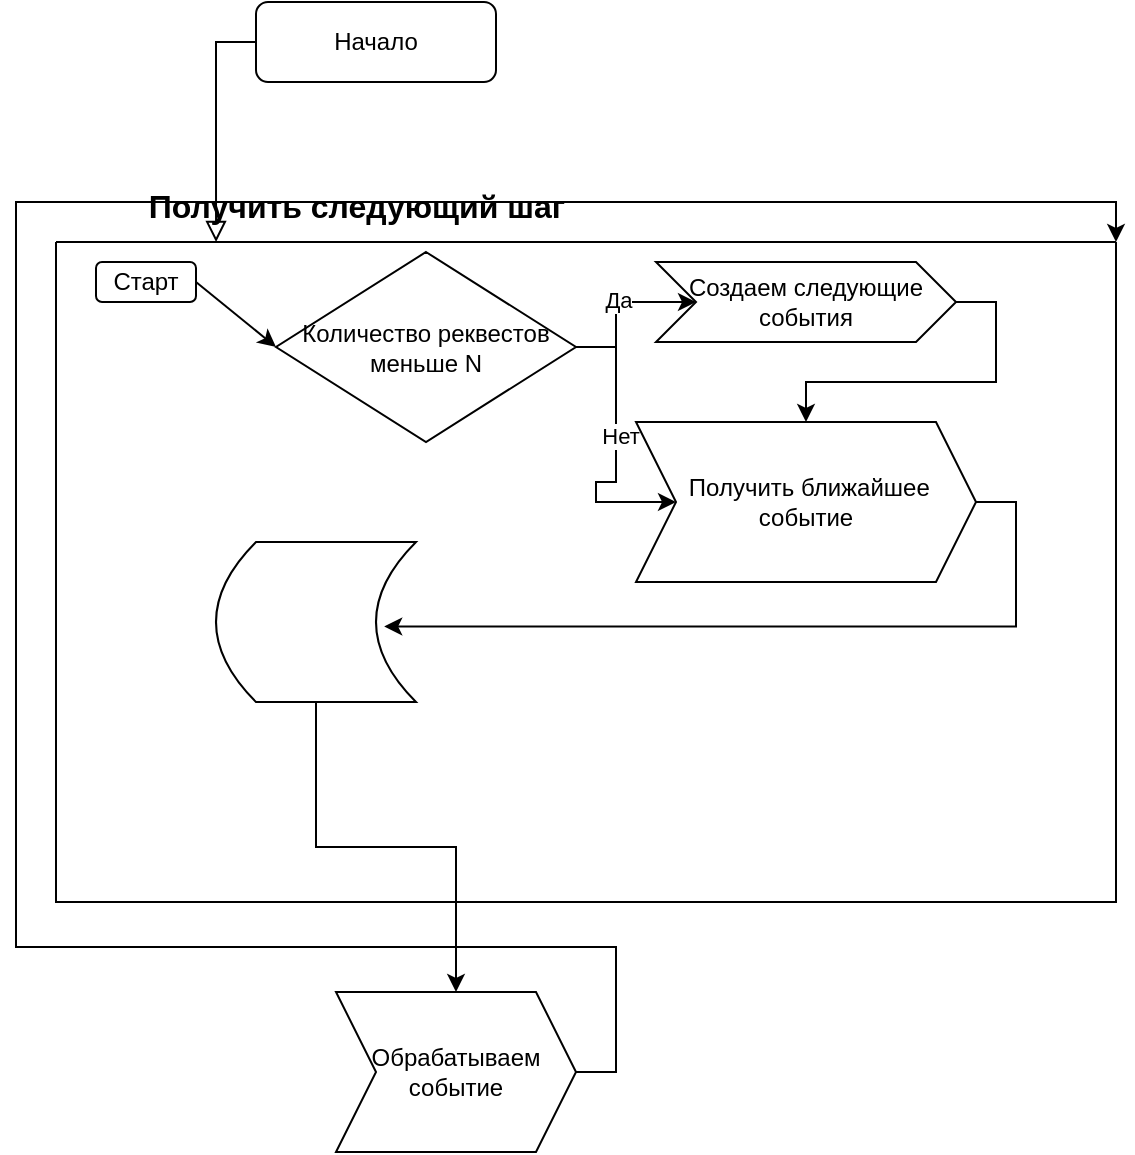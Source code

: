 <mxfile version="24.9.2">
  <diagram id="C5RBs43oDa-KdzZeNtuy" name="Page-1">
    <mxGraphModel dx="1274" dy="702" grid="1" gridSize="10" guides="1" tooltips="1" connect="1" arrows="1" fold="1" page="1" pageScale="1" pageWidth="827" pageHeight="1169" math="0" shadow="0">
      <root>
        <mxCell id="WIyWlLk6GJQsqaUBKTNV-0" />
        <mxCell id="WIyWlLk6GJQsqaUBKTNV-1" parent="WIyWlLk6GJQsqaUBKTNV-0" />
        <mxCell id="WIyWlLk6GJQsqaUBKTNV-2" value="" style="rounded=0;html=1;jettySize=auto;orthogonalLoop=1;fontSize=11;endArrow=block;endFill=0;endSize=8;strokeWidth=1;shadow=0;labelBackgroundColor=none;edgeStyle=orthogonalEdgeStyle;" parent="WIyWlLk6GJQsqaUBKTNV-1" source="WIyWlLk6GJQsqaUBKTNV-3" edge="1">
          <mxGeometry relative="1" as="geometry">
            <mxPoint x="220.034" y="170.028" as="targetPoint" />
          </mxGeometry>
        </mxCell>
        <mxCell id="WIyWlLk6GJQsqaUBKTNV-3" value="Начало" style="rounded=1;whiteSpace=wrap;html=1;fontSize=12;glass=0;strokeWidth=1;shadow=0;" parent="WIyWlLk6GJQsqaUBKTNV-1" vertex="1">
          <mxGeometry x="240" y="50" width="120" height="40" as="geometry" />
        </mxCell>
        <mxCell id="movLkcahRa3hKP9TegVr-1" value="" style="swimlane;startSize=0;" vertex="1" parent="WIyWlLk6GJQsqaUBKTNV-1">
          <mxGeometry x="140" y="170" width="530" height="330" as="geometry">
            <mxRectangle x="140" y="170" width="50" height="40" as="alternateBounds" />
          </mxGeometry>
        </mxCell>
        <mxCell id="movLkcahRa3hKP9TegVr-4" value="Старт" style="rounded=1;whiteSpace=wrap;html=1;" vertex="1" parent="movLkcahRa3hKP9TegVr-1">
          <mxGeometry x="20" y="10" width="50" height="20" as="geometry" />
        </mxCell>
        <mxCell id="movLkcahRa3hKP9TegVr-8" style="edgeStyle=orthogonalEdgeStyle;rounded=0;orthogonalLoop=1;jettySize=auto;html=1;exitX=1;exitY=0.5;exitDx=0;exitDy=0;" edge="1" parent="movLkcahRa3hKP9TegVr-1" source="movLkcahRa3hKP9TegVr-5" target="movLkcahRa3hKP9TegVr-7">
          <mxGeometry relative="1" as="geometry" />
        </mxCell>
        <mxCell id="movLkcahRa3hKP9TegVr-12" value="Нет" style="edgeLabel;html=1;align=center;verticalAlign=middle;resizable=0;points=[];" vertex="1" connectable="0" parent="movLkcahRa3hKP9TegVr-8">
          <mxGeometry x="-0.124" y="2" relative="1" as="geometry">
            <mxPoint as="offset" />
          </mxGeometry>
        </mxCell>
        <mxCell id="movLkcahRa3hKP9TegVr-10" style="edgeStyle=orthogonalEdgeStyle;rounded=0;orthogonalLoop=1;jettySize=auto;html=1;exitX=1;exitY=0.5;exitDx=0;exitDy=0;entryX=0;entryY=0.5;entryDx=0;entryDy=0;" edge="1" parent="movLkcahRa3hKP9TegVr-1" source="movLkcahRa3hKP9TegVr-5" target="movLkcahRa3hKP9TegVr-9">
          <mxGeometry relative="1" as="geometry" />
        </mxCell>
        <mxCell id="movLkcahRa3hKP9TegVr-11" value="Да" style="edgeLabel;html=1;align=center;verticalAlign=middle;resizable=0;points=[];" vertex="1" connectable="0" parent="movLkcahRa3hKP9TegVr-10">
          <mxGeometry x="0.054" y="1" relative="1" as="geometry">
            <mxPoint as="offset" />
          </mxGeometry>
        </mxCell>
        <mxCell id="movLkcahRa3hKP9TegVr-5" value="Количество реквестов меньше N" style="rhombus;whiteSpace=wrap;html=1;" vertex="1" parent="movLkcahRa3hKP9TegVr-1">
          <mxGeometry x="110" y="5" width="150" height="95" as="geometry" />
        </mxCell>
        <mxCell id="movLkcahRa3hKP9TegVr-6" value="" style="endArrow=classic;html=1;rounded=0;exitX=1;exitY=0.5;exitDx=0;exitDy=0;entryX=0;entryY=0.5;entryDx=0;entryDy=0;" edge="1" parent="movLkcahRa3hKP9TegVr-1" source="movLkcahRa3hKP9TegVr-4" target="movLkcahRa3hKP9TegVr-5">
          <mxGeometry width="50" height="50" relative="1" as="geometry">
            <mxPoint x="190" y="170" as="sourcePoint" />
            <mxPoint x="240" y="120" as="targetPoint" />
          </mxGeometry>
        </mxCell>
        <mxCell id="movLkcahRa3hKP9TegVr-7" value="&amp;nbsp;Получить ближайшее событие" style="shape=step;perimeter=stepPerimeter;whiteSpace=wrap;html=1;fixedSize=1;" vertex="1" parent="movLkcahRa3hKP9TegVr-1">
          <mxGeometry x="290" y="90" width="170" height="80" as="geometry" />
        </mxCell>
        <mxCell id="movLkcahRa3hKP9TegVr-13" style="edgeStyle=orthogonalEdgeStyle;rounded=0;orthogonalLoop=1;jettySize=auto;html=1;exitX=1;exitY=0.5;exitDx=0;exitDy=0;entryX=0.5;entryY=0;entryDx=0;entryDy=0;" edge="1" parent="movLkcahRa3hKP9TegVr-1" source="movLkcahRa3hKP9TegVr-9" target="movLkcahRa3hKP9TegVr-7">
          <mxGeometry relative="1" as="geometry" />
        </mxCell>
        <mxCell id="movLkcahRa3hKP9TegVr-9" value="Создаем следующие события" style="shape=step;perimeter=stepPerimeter;whiteSpace=wrap;html=1;fixedSize=1;" vertex="1" parent="movLkcahRa3hKP9TegVr-1">
          <mxGeometry x="300" y="10" width="150" height="40" as="geometry" />
        </mxCell>
        <mxCell id="movLkcahRa3hKP9TegVr-15" value="" style="shape=dataStorage;whiteSpace=wrap;html=1;fixedSize=1;" vertex="1" parent="movLkcahRa3hKP9TegVr-1">
          <mxGeometry x="80" y="150" width="100" height="80" as="geometry" />
        </mxCell>
        <mxCell id="movLkcahRa3hKP9TegVr-16" style="edgeStyle=orthogonalEdgeStyle;rounded=0;orthogonalLoop=1;jettySize=auto;html=1;exitX=1;exitY=0.5;exitDx=0;exitDy=0;entryX=0.841;entryY=0.528;entryDx=0;entryDy=0;entryPerimeter=0;" edge="1" parent="movLkcahRa3hKP9TegVr-1" source="movLkcahRa3hKP9TegVr-7" target="movLkcahRa3hKP9TegVr-15">
          <mxGeometry relative="1" as="geometry" />
        </mxCell>
        <mxCell id="movLkcahRa3hKP9TegVr-2" value="&lt;font style=&quot;font-size: 16px;&quot;&gt;Получить следующий шаг&lt;/font&gt;" style="text;strokeColor=none;fillColor=none;html=1;fontSize=24;fontStyle=1;verticalAlign=middle;align=center;" vertex="1" parent="WIyWlLk6GJQsqaUBKTNV-1">
          <mxGeometry x="240" y="130" width="100" height="40" as="geometry" />
        </mxCell>
        <mxCell id="movLkcahRa3hKP9TegVr-19" style="edgeStyle=orthogonalEdgeStyle;rounded=0;orthogonalLoop=1;jettySize=auto;html=1;exitX=1;exitY=0.5;exitDx=0;exitDy=0;entryX=1;entryY=0;entryDx=0;entryDy=0;" edge="1" parent="WIyWlLk6GJQsqaUBKTNV-1" source="movLkcahRa3hKP9TegVr-17" target="movLkcahRa3hKP9TegVr-1">
          <mxGeometry relative="1" as="geometry" />
        </mxCell>
        <mxCell id="movLkcahRa3hKP9TegVr-17" value="Обрабатываем событие" style="shape=step;perimeter=stepPerimeter;whiteSpace=wrap;html=1;fixedSize=1;" vertex="1" parent="WIyWlLk6GJQsqaUBKTNV-1">
          <mxGeometry x="280" y="545" width="120" height="80" as="geometry" />
        </mxCell>
        <mxCell id="movLkcahRa3hKP9TegVr-18" style="edgeStyle=orthogonalEdgeStyle;rounded=0;orthogonalLoop=1;jettySize=auto;html=1;exitX=0.5;exitY=1;exitDx=0;exitDy=0;entryX=0.5;entryY=0;entryDx=0;entryDy=0;" edge="1" parent="WIyWlLk6GJQsqaUBKTNV-1" source="movLkcahRa3hKP9TegVr-15" target="movLkcahRa3hKP9TegVr-17">
          <mxGeometry relative="1" as="geometry" />
        </mxCell>
      </root>
    </mxGraphModel>
  </diagram>
</mxfile>
